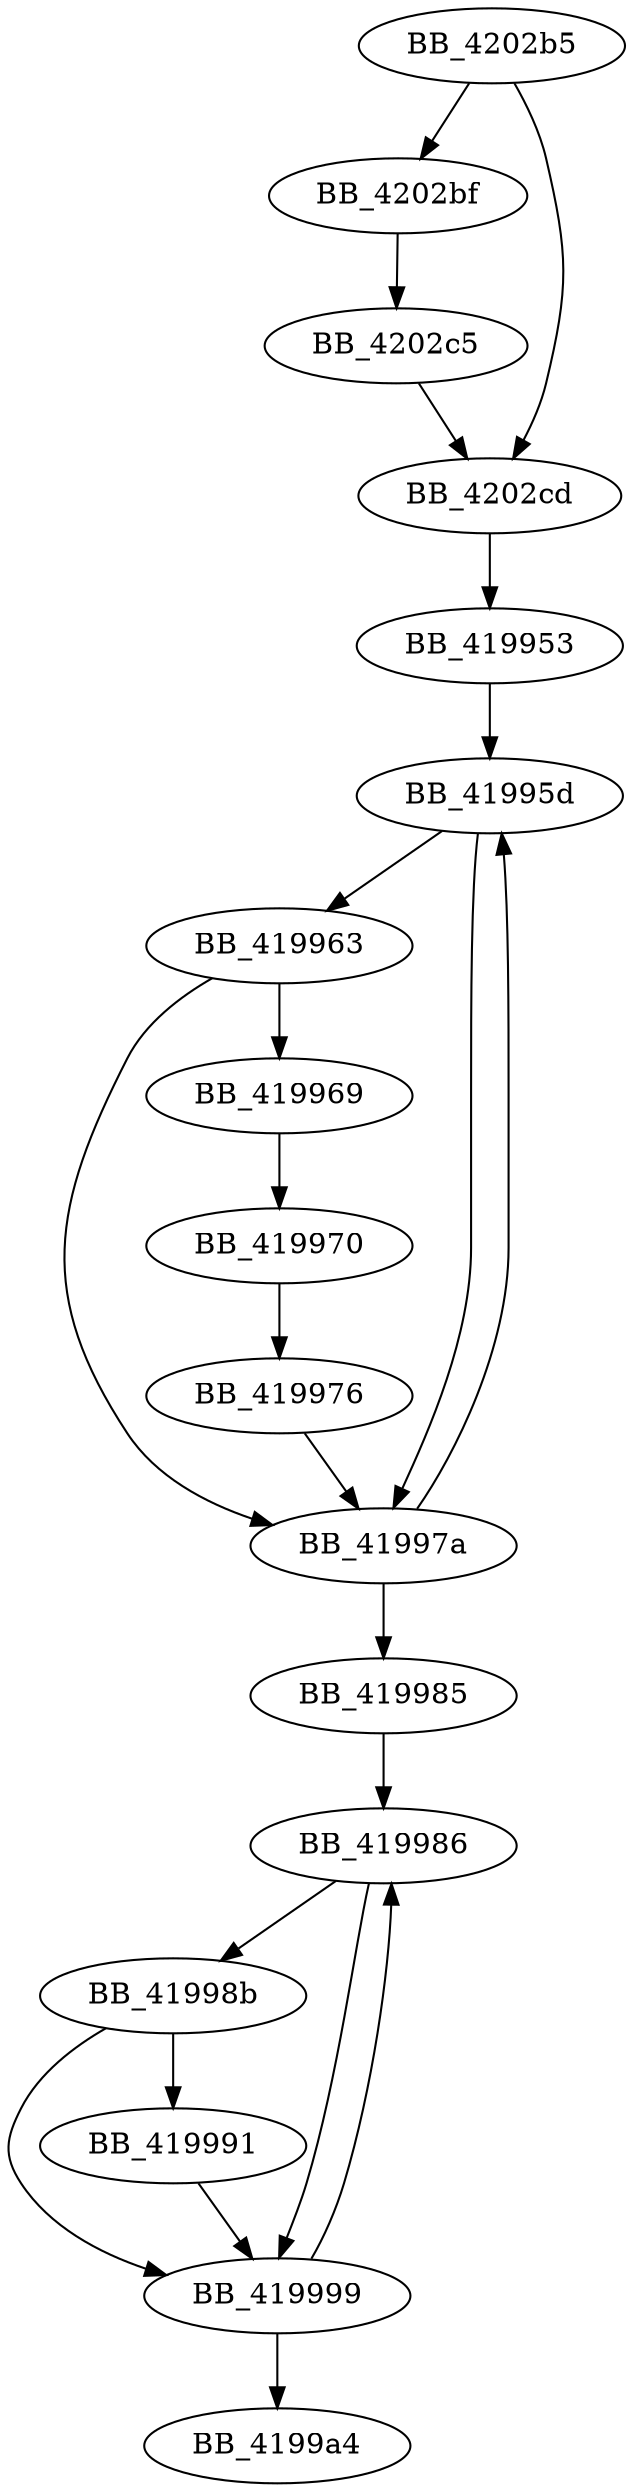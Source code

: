 DiGraph __mtterm{
BB_419953->BB_41995d
BB_41995d->BB_419963
BB_41995d->BB_41997a
BB_419963->BB_419969
BB_419963->BB_41997a
BB_419969->BB_419970
BB_419970->BB_419976
BB_419976->BB_41997a
BB_41997a->BB_41995d
BB_41997a->BB_419985
BB_419985->BB_419986
BB_419986->BB_41998b
BB_419986->BB_419999
BB_41998b->BB_419991
BB_41998b->BB_419999
BB_419991->BB_419999
BB_419999->BB_419986
BB_419999->BB_4199a4
BB_4202b5->BB_4202bf
BB_4202b5->BB_4202cd
BB_4202bf->BB_4202c5
BB_4202c5->BB_4202cd
BB_4202cd->BB_419953
}

